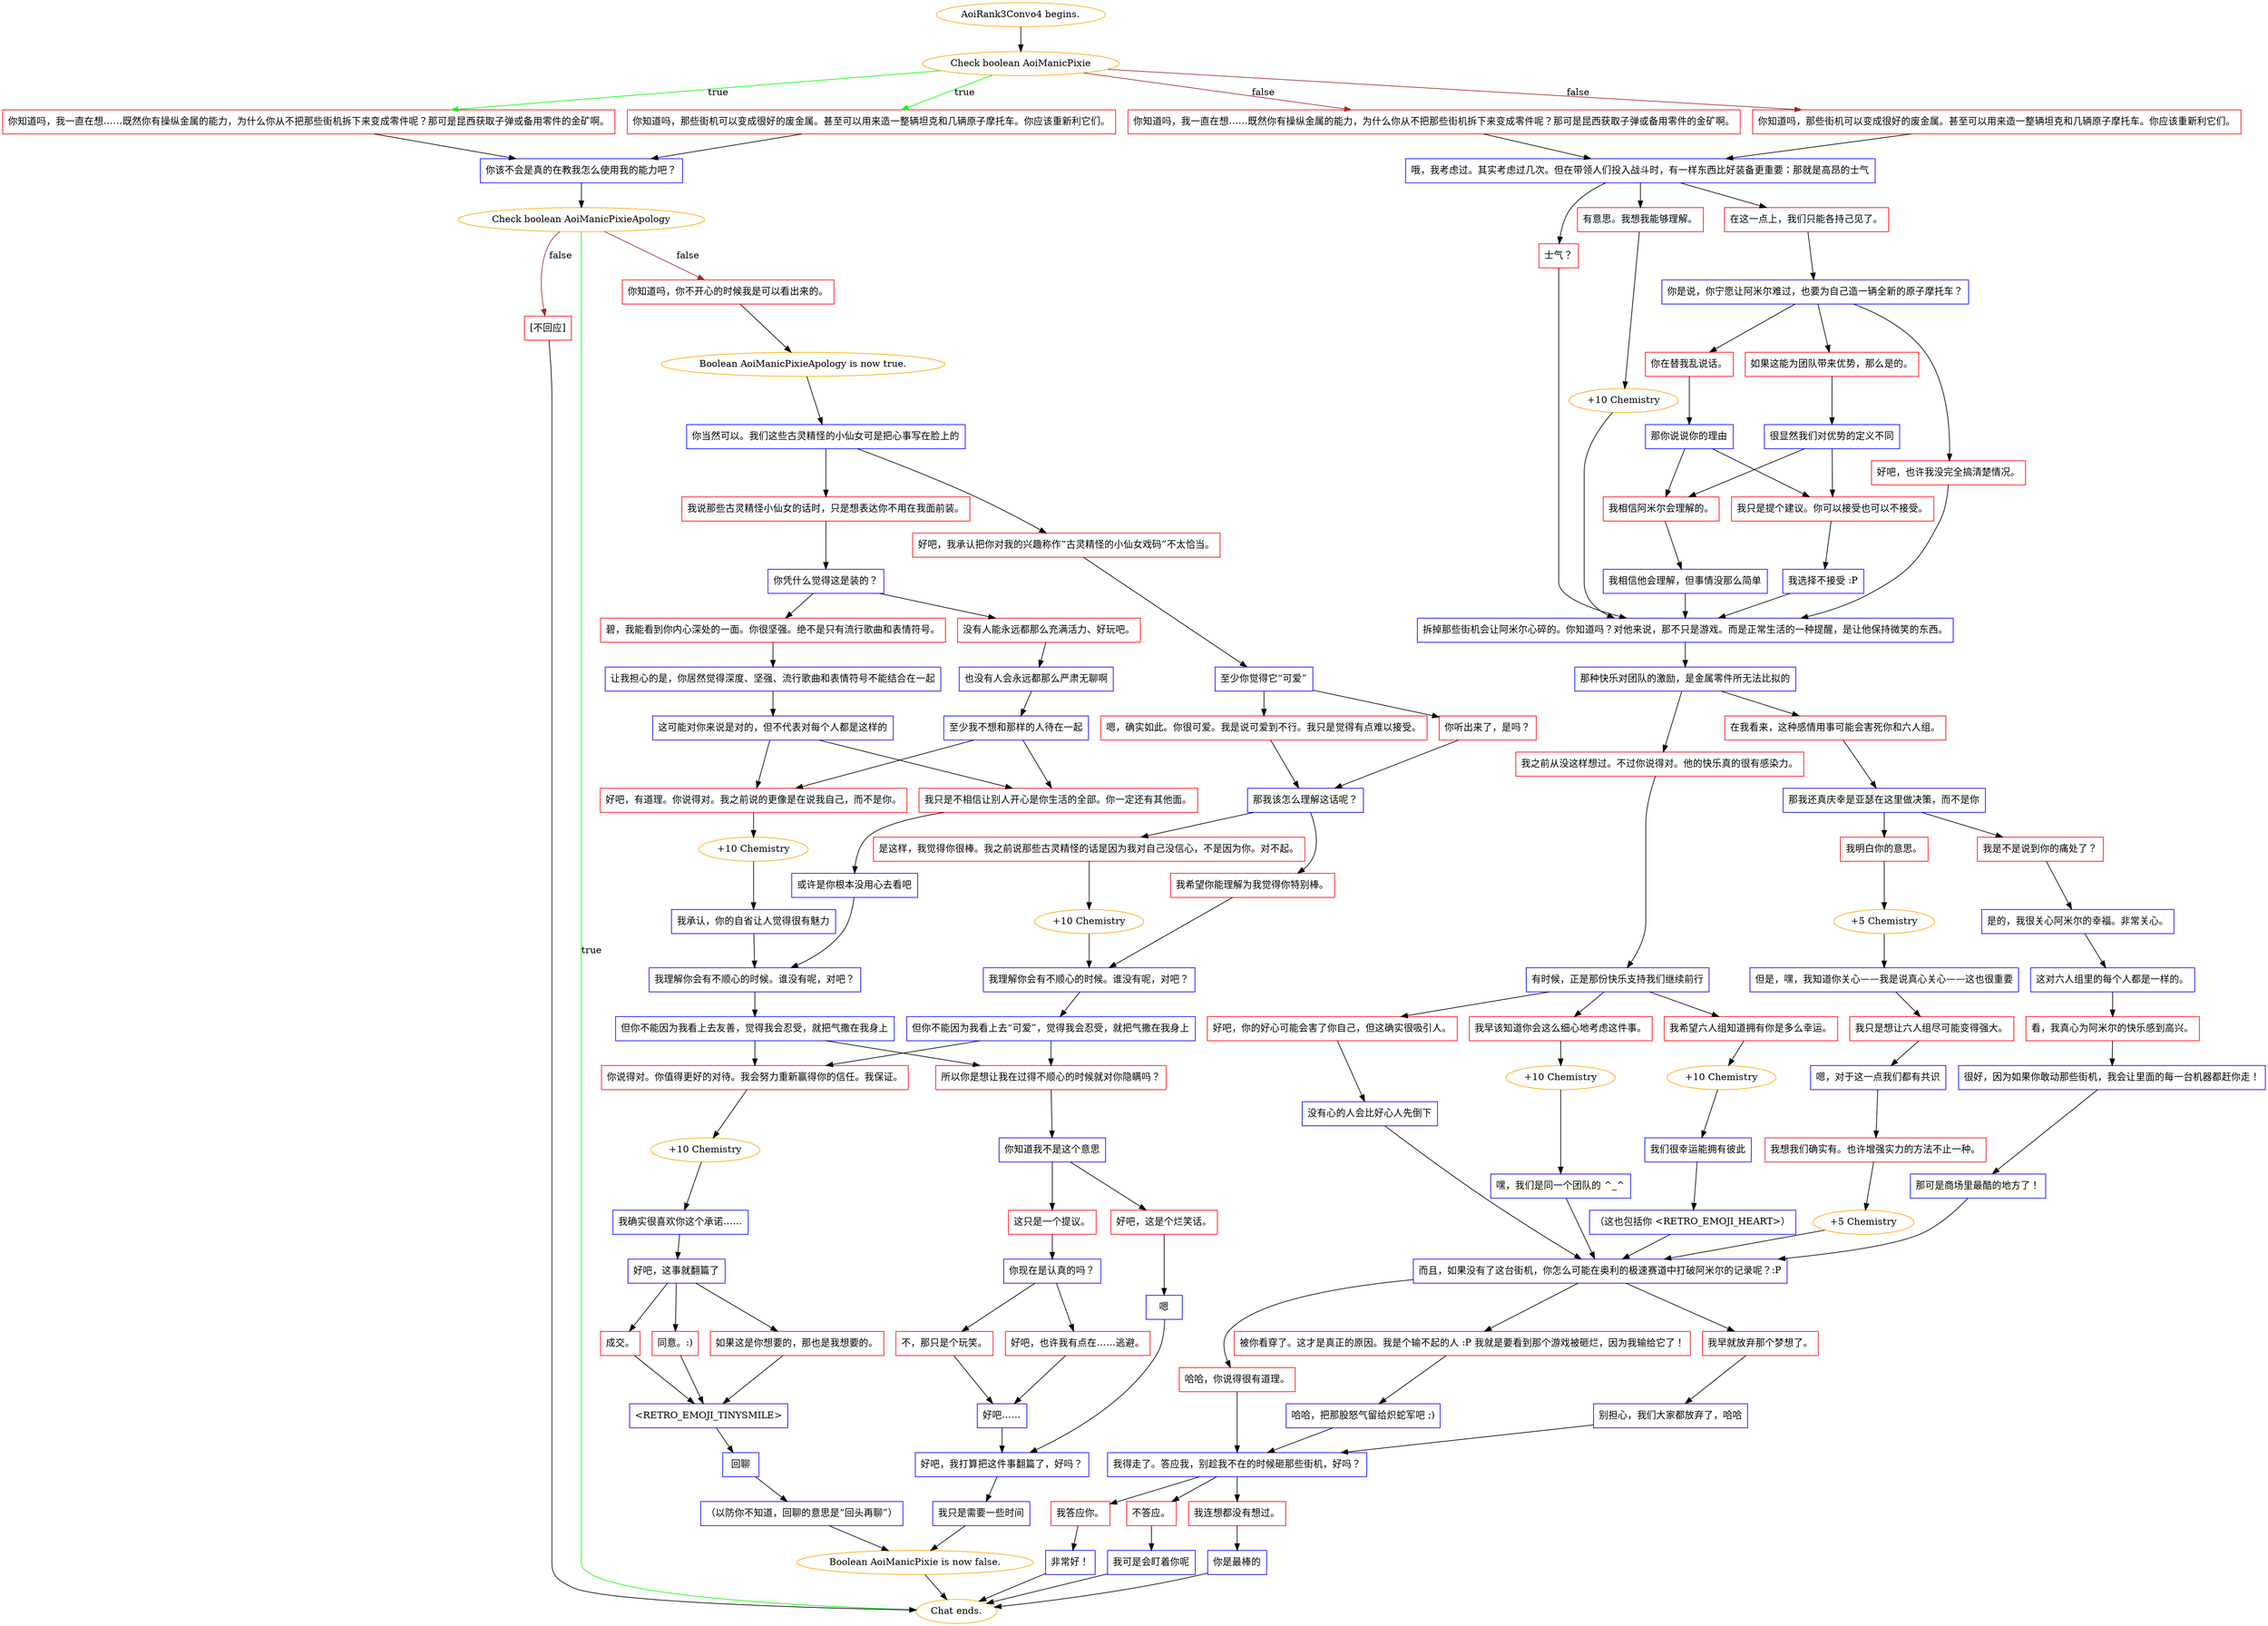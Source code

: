 digraph {
	"AoiRank3Convo4 begins." [color=orange];
		"AoiRank3Convo4 begins." -> j3883439251;
	j3883439251 [label="Check boolean AoiManicPixie",color=orange];
		j3883439251 -> j2891015334 [label=true,color=green];
		j3883439251 -> j1818350624 [label=true,color=green];
		j3883439251 -> j3921305345 [label=false,color=brown];
		j3883439251 -> j3979435863 [label=false,color=brown];
	j2891015334 [label="你知道吗，我一直在想……既然你有操纵金属的能力，为什么你从不把那些街机拆下来变成零件呢？那可是昆西获取子弹或备用零件的金矿啊。",shape=box,color=red];
		j2891015334 -> j3188481403;
	j1818350624 [label="你知道吗，那些街机可以变成很好的废金属。甚至可以用来造一整辆坦克和几辆原子摩托车。你应该重新利它们。",shape=box,color=red];
		j1818350624 -> j3188481403;
	j3921305345 [label="你知道吗，我一直在想……既然你有操纵金属的能力，为什么你从不把那些街机拆下来变成零件呢？那可是昆西获取子弹或备用零件的金矿啊。",shape=box,color=red];
		j3921305345 -> j792257154;
	j3979435863 [label="你知道吗，那些街机可以变成很好的废金属。甚至可以用来造一整辆坦克和几辆原子摩托车。你应该重新利它们。",shape=box,color=red];
		j3979435863 -> j792257154;
	j3188481403 [label="你该不会是真的在教我怎么使用我的能力吧？",shape=box,color=blue];
		j3188481403 -> j1910625347;
	j792257154 [label="哦，我考虑过。其实考虑过几次。但在带领人们投入战斗时，有一样东西比好装备更重要：那就是高昂的士气",shape=box,color=blue];
		j792257154 -> j459739128;
		j792257154 -> j3325491922;
		j792257154 -> j2440931248;
	j1910625347 [label="Check boolean AoiManicPixieApology",color=orange];
		j1910625347 -> "Chat ends." [label=true,color=green];
		j1910625347 -> j1044640229 [label=false,color=brown];
		j1910625347 -> j281483509 [label=false,color=brown];
	j459739128 [label="士气？",shape=box,color=red];
		j459739128 -> j2487545123;
	j3325491922 [label="有意思。我想我能够理解。",shape=box,color=red];
		j3325491922 -> j3032328299;
	j2440931248 [label="在这一点上，我们只能各持己见了。",shape=box,color=red];
		j2440931248 -> j235577457;
	"Chat ends." [color=orange];
	j1044640229 [label="你知道吗，你不开心的时候我是可以看出来的。",shape=box,color=red];
		j1044640229 -> j911091465;
	j281483509 [label="[不回应]",shape=box,color=red];
		j281483509 -> "Chat ends.";
	j2487545123 [label="拆掉那些街机会让阿米尔心碎的。你知道吗？对他来说，那不只是游戏。而是正常生活的一种提醒，是让他保持微笑的东西。",shape=box,color=blue];
		j2487545123 -> j2328607976;
	j3032328299 [label="+10 Chemistry",color=orange];
		j3032328299 -> j2487545123;
	j235577457 [label="你是说，你宁愿让阿米尔难过，也要为自己造一辆全新的原子摩托车？",shape=box,color=blue];
		j235577457 -> j1858582811;
		j235577457 -> j1917429375;
		j235577457 -> j1400568412;
	j911091465 [label="Boolean AoiManicPixieApology is now true.",color=orange];
		j911091465 -> j1181021973;
	j2328607976 [label="那种快乐对团队的激励，是金属零件所无法比拟的",shape=box,color=blue];
		j2328607976 -> j3654010760;
		j2328607976 -> j1780400697;
	j1858582811 [label="如果这能为团队带来优势，那么是的。",shape=box,color=red];
		j1858582811 -> j3716396272;
	j1917429375 [label="你在替我乱说话。",shape=box,color=red];
		j1917429375 -> j2379237746;
	j1400568412 [label="好吧，也许我没完全搞清楚情况。",shape=box,color=red];
		j1400568412 -> j2487545123;
	j1181021973 [label="你当然可以。我们这些古灵精怪的小仙女可是把心事写在脸上的",shape=box,color=blue];
		j1181021973 -> j1276989708;
		j1181021973 -> j193119357;
	j3654010760 [label="我之前从没这样想过。不过你说得对。他的快乐真的很有感染力。",shape=box,color=red];
		j3654010760 -> j3554914085;
	j1780400697 [label="在我看来，这种感情用事可能会害死你和六人组。",shape=box,color=red];
		j1780400697 -> j4238978705;
	j3716396272 [label="很显然我们对优势的定义不同",shape=box,color=blue];
		j3716396272 -> j3514848938;
		j3716396272 -> j2506898074;
	j2379237746 [label="那你说说你的理由",shape=box,color=blue];
		j2379237746 -> j3514848938;
		j2379237746 -> j2506898074;
	j1276989708 [label="好吧，我承认把你对我的兴趣称作“古灵精怪的小仙女戏码”不太恰当。",shape=box,color=red];
		j1276989708 -> j4093395515;
	j193119357 [label="我说那些古灵精怪小仙女的话时，只是想表达你不用在我面前装。",shape=box,color=red];
		j193119357 -> j2773416906;
	j3554914085 [label="有时候，正是那份快乐支持我们继续前行",shape=box,color=blue];
		j3554914085 -> j3542187155;
		j3554914085 -> j297426307;
		j3554914085 -> j1442407289;
	j4238978705 [label="那我还真庆幸是亚瑟在这里做决策，而不是你",shape=box,color=blue];
		j4238978705 -> j10832777;
		j4238978705 -> j1361367293;
	j3514848938 [label="我只是提个建议。你可以接受也可以不接受。",shape=box,color=red];
		j3514848938 -> j1688223727;
	j2506898074 [label="我相信阿米尔会理解的。",shape=box,color=red];
		j2506898074 -> j3977805333;
	j4093395515 [label="至少你觉得它“可爱”",shape=box,color=blue];
		j4093395515 -> j1160132177;
		j4093395515 -> j2622938729;
	j2773416906 [label="你凭什么觉得这是装的？",shape=box,color=blue];
		j2773416906 -> j3751385831;
		j2773416906 -> j564926013;
	j3542187155 [label="我早该知道你会这么细心地考虑这件事。",shape=box,color=red];
		j3542187155 -> j2790529752;
	j297426307 [label="我希望六人组知道拥有你是多么幸运。",shape=box,color=red];
		j297426307 -> j1037317399;
	j1442407289 [label="好吧，你的好心可能会害了你自己，但这确实很吸引人。",shape=box,color=red];
		j1442407289 -> j3119760488;
	j10832777 [label="我明白你的意思。",shape=box,color=red];
		j10832777 -> j680041409;
	j1361367293 [label="我是不是说到你的痛处了？",shape=box,color=red];
		j1361367293 -> j2091251085;
	j1688223727 [label="我选择不接受 :P",shape=box,color=blue];
		j1688223727 -> j2487545123;
	j3977805333 [label="我相信他会理解，但事情没那么简单",shape=box,color=blue];
		j3977805333 -> j2487545123;
	j1160132177 [label="嗯，确实如此。你很可爱。我是说可爱到不行。我只是觉得有点难以接受。",shape=box,color=red];
		j1160132177 -> j1567116527;
	j2622938729 [label="你听出来了，是吗？",shape=box,color=red];
		j2622938729 -> j1567116527;
	j3751385831 [label="没有人能永远都那么充满活力、好玩吧。",shape=box,color=red];
		j3751385831 -> j1087798532;
	j564926013 [label="碧，我能看到你内心深处的一面。你很坚强。绝不是只有流行歌曲和表情符号。",shape=box,color=red];
		j564926013 -> j3346320749;
	j2790529752 [label="+10 Chemistry",color=orange];
		j2790529752 -> j1820059039;
	j1037317399 [label="+10 Chemistry",color=orange];
		j1037317399 -> j2623883470;
	j3119760488 [label="没有心的人会比好心人先倒下",shape=box,color=blue];
		j3119760488 -> j2125923295;
	j680041409 [label="+5 Chemistry",color=orange];
		j680041409 -> j3959328275;
	j2091251085 [label="是的，我很关心阿米尔的幸福。非常关心。",shape=box,color=blue];
		j2091251085 -> j104674864;
	j1567116527 [label="那我该怎么理解这话呢？",shape=box,color=blue];
		j1567116527 -> j2098539713;
		j1567116527 -> j1890051761;
	j1087798532 [label="也没有人会永远都那么严肃无聊啊",shape=box,color=blue];
		j1087798532 -> j3784578440;
	j3346320749 [label="让我担心的是，你居然觉得深度、坚强、流行歌曲和表情符号不能结合在一起",shape=box,color=blue];
		j3346320749 -> j584744481;
	j1820059039 [label="嘿，我们是同一个团队的 ^_^",shape=box,color=blue];
		j1820059039 -> j2125923295;
	j2623883470 [label="我们很幸运能拥有彼此",shape=box,color=blue];
		j2623883470 -> j1359914301;
	j2125923295 [label="而且，如果没有了这台街机，你怎么可能在奥利的极速赛道中打破阿米尔的记录呢？:P",shape=box,color=blue];
		j2125923295 -> j2306076653;
		j2125923295 -> j1658409544;
		j2125923295 -> j4277298513;
	j3959328275 [label="但是，嘿，我知道你关心——我是说真心关心——这也很重要",shape=box,color=blue];
		j3959328275 -> j3352865369;
	j104674864 [label="这对六人组里的每个人都是一样的。",shape=box,color=blue];
		j104674864 -> j2467853717;
	j2098539713 [label="是这样，我觉得你很棒。我之前说那些古灵精怪的话是因为我对自己没信心，不是因为你。对不起。",shape=box,color=red];
		j2098539713 -> j372558224;
	j1890051761 [label="我希望你能理解为我觉得你特别棒。",shape=box,color=red];
		j1890051761 -> j326569069;
	j3784578440 [label="至少我不想和那样的人待在一起",shape=box,color=blue];
		j3784578440 -> j2002456126;
		j3784578440 -> j3094896122;
	j584744481 [label="这可能对你来说是对的，但不代表对每个人都是这样的",shape=box,color=blue];
		j584744481 -> j3094896122;
		j584744481 -> j2002456126;
	j1359914301 [label="（这也包括你 <RETRO_EMOJI_HEART>）",shape=box,color=blue];
		j1359914301 -> j2125923295;
	j2306076653 [label="被你看穿了。这才是真正的原因。我是个输不起的人 :P 我就是要看到那个游戏被砸烂，因为我输给它了！",shape=box,color=red];
		j2306076653 -> j365743705;
	j1658409544 [label="哈哈，你说得很有道理。",shape=box,color=red];
		j1658409544 -> j1978234524;
	j4277298513 [label="我早就放弃那个梦想了。",shape=box,color=red];
		j4277298513 -> j1137970877;
	j3352865369 [label="我只是想让六人组尽可能变得强大。",shape=box,color=red];
		j3352865369 -> j2915833238;
	j2467853717 [label="看，我真心为阿米尔的快乐感到高兴。",shape=box,color=red];
		j2467853717 -> j1677856857;
	j372558224 [label="+10 Chemistry",color=orange];
		j372558224 -> j326569069;
	j326569069 [label="我理解你会有不顺心的时候。谁没有呢，对吧？",shape=box,color=blue];
		j326569069 -> j3284832510;
	j2002456126 [label="我只是不相信让别人开心是你生活的全部。你一定还有其他面。",shape=box,color=red];
		j2002456126 -> j1745425163;
	j3094896122 [label="好吧，有道理。你说得对。我之前说的更像是在说我自己，而不是你。",shape=box,color=red];
		j3094896122 -> j2918973352;
	j365743705 [label="哈哈，把那股怒气留给炽蛇军吧 ;)",shape=box,color=blue];
		j365743705 -> j1978234524;
	j1978234524 [label="我得走了。答应我，别趁我不在的时候砸那些街机，好吗？",shape=box,color=blue];
		j1978234524 -> j2374239508;
		j1978234524 -> j228919999;
		j1978234524 -> j2354818451;
	j1137970877 [label="别担心，我们大家都放弃了，哈哈",shape=box,color=blue];
		j1137970877 -> j1978234524;
	j2915833238 [label="嗯，对于这一点我们都有共识",shape=box,color=blue];
		j2915833238 -> j1346904026;
	j1677856857 [label="很好，因为如果你敢动那些街机，我会让里面的每一台机器都赶你走！",shape=box,color=blue];
		j1677856857 -> j2062450343;
	j3284832510 [label="但你不能因为我看上去“可爱”，觉得我会忍受，就把气撒在我身上",shape=box,color=blue];
		j3284832510 -> j561082490;
		j3284832510 -> j3163331561;
	j1745425163 [label="或许是你根本没用心去看吧",shape=box,color=blue];
		j1745425163 -> j2300782938;
	j2918973352 [label="+10 Chemistry",color=orange];
		j2918973352 -> j1513056500;
	j2374239508 [label="我答应你。",shape=box,color=red];
		j2374239508 -> j2788602976;
	j228919999 [label="不答应。",shape=box,color=red];
		j228919999 -> j3510494379;
	j2354818451 [label="我连想都没有想过。",shape=box,color=red];
		j2354818451 -> j3215780849;
	j1346904026 [label="我想我们确实有。也许增强实力的方法不止一种。",shape=box,color=red];
		j1346904026 -> j2931076899;
	j2062450343 [label="那可是商场里最酷的地方了！",shape=box,color=blue];
		j2062450343 -> j2125923295;
	j561082490 [label="你说得对。你值得更好的对待。我会努力重新赢得你的信任。我保证。",shape=box,color=red];
		j561082490 -> j3538295100;
	j3163331561 [label="所以你是想让我在过得不顺心的时候就对你隐瞒吗？",shape=box,color=red];
		j3163331561 -> j1100635484;
	j2300782938 [label="我理解你会有不顺心的时候。谁没有呢，对吧？",shape=box,color=blue];
		j2300782938 -> j481262046;
	j1513056500 [label="我承认，你的自省让人觉得很有魅力",shape=box,color=blue];
		j1513056500 -> j2300782938;
	j2788602976 [label="非常好！",shape=box,color=blue];
		j2788602976 -> "Chat ends.";
	j3510494379 [label="我可是会盯着你呢",shape=box,color=blue];
		j3510494379 -> "Chat ends.";
	j3215780849 [label="你是最棒的",shape=box,color=blue];
		j3215780849 -> "Chat ends.";
	j2931076899 [label="+5 Chemistry",color=orange];
		j2931076899 -> j2125923295;
	j3538295100 [label="+10 Chemistry",color=orange];
		j3538295100 -> j2223092285;
	j1100635484 [label="你知道我不是这个意思",shape=box,color=blue];
		j1100635484 -> j2461561021;
		j1100635484 -> j3612599631;
	j481262046 [label="但你不能因为我看上去友善，觉得我会忍受，就把气撒在我身上",shape=box,color=blue];
		j481262046 -> j561082490;
		j481262046 -> j3163331561;
	j2223092285 [label="我确实很喜欢你这个承诺……",shape=box,color=blue];
		j2223092285 -> j2076628193;
	j2461561021 [label="这只是一个提议。",shape=box,color=red];
		j2461561021 -> j2845596771;
	j3612599631 [label="好吧，这是个烂笑话。",shape=box,color=red];
		j3612599631 -> j1423323418;
	j2076628193 [label="好吧，这事就翻篇了",shape=box,color=blue];
		j2076628193 -> j125916581;
		j2076628193 -> j1773247409;
		j2076628193 -> j2775083799;
	j2845596771 [label="你现在是认真的吗？",shape=box,color=blue];
		j2845596771 -> j4205938051;
		j2845596771 -> j1550976149;
	j1423323418 [label="嗯",shape=box,color=blue];
		j1423323418 -> j1645245967;
	j125916581 [label="成交。",shape=box,color=red];
		j125916581 -> j734613887;
	j1773247409 [label="同意。:)",shape=box,color=red];
		j1773247409 -> j734613887;
	j2775083799 [label="如果这是你想要的，那也是我想要的。",shape=box,color=red];
		j2775083799 -> j734613887;
	j4205938051 [label="好吧，也许我有点在……逃避。",shape=box,color=red];
		j4205938051 -> j3435977474;
	j1550976149 [label="不，那只是个玩笑。",shape=box,color=red];
		j1550976149 -> j3435977474;
	j1645245967 [label="好吧，我打算把这件事翻篇了，好吗？",shape=box,color=blue];
		j1645245967 -> j389584908;
	j734613887 [label="<RETRO_EMOJI_TINYSMILE>",shape=box,color=blue];
		j734613887 -> j4000625213;
	j3435977474 [label="好吧……",shape=box,color=blue];
		j3435977474 -> j1645245967;
	j389584908 [label="我只是需要一些时间",shape=box,color=blue];
		j389584908 -> j4025535607;
	j4000625213 [label="回聊",shape=box,color=blue];
		j4000625213 -> j2416592503;
	j4025535607 [label="Boolean AoiManicPixie is now false.",color=orange];
		j4025535607 -> "Chat ends.";
	j2416592503 [label="（以防你不知道，回聊的意思是“回头再聊”）",shape=box,color=blue];
		j2416592503 -> j4025535607;
}